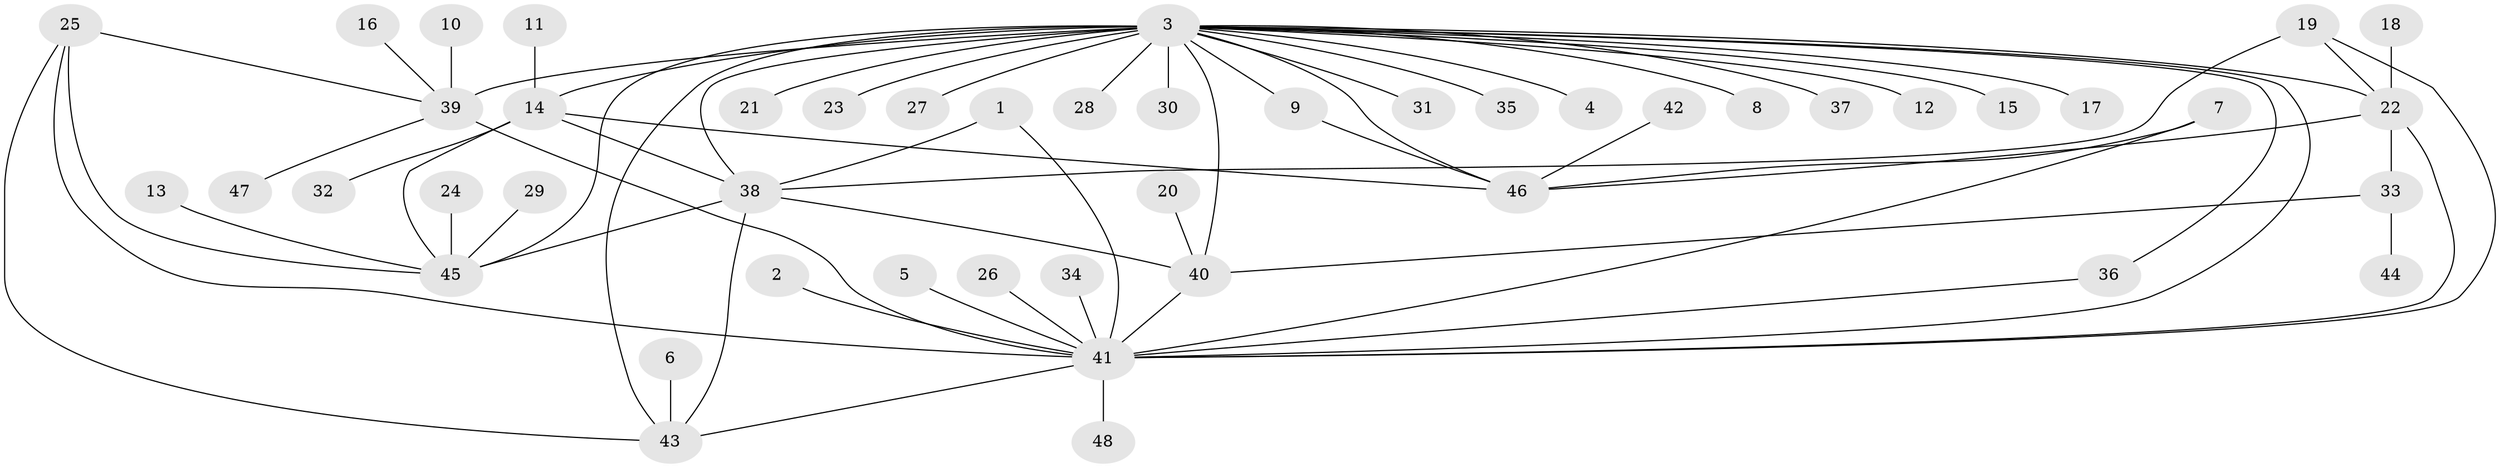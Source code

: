 // original degree distribution, {29: 0.010416666666666666, 5: 0.041666666666666664, 2: 0.20833333333333334, 20: 0.010416666666666666, 6: 0.041666666666666664, 8: 0.020833333333333332, 9: 0.010416666666666666, 4: 0.03125, 1: 0.5104166666666666, 3: 0.11458333333333333}
// Generated by graph-tools (version 1.1) at 2025/26/03/09/25 03:26:00]
// undirected, 48 vertices, 68 edges
graph export_dot {
graph [start="1"]
  node [color=gray90,style=filled];
  1;
  2;
  3;
  4;
  5;
  6;
  7;
  8;
  9;
  10;
  11;
  12;
  13;
  14;
  15;
  16;
  17;
  18;
  19;
  20;
  21;
  22;
  23;
  24;
  25;
  26;
  27;
  28;
  29;
  30;
  31;
  32;
  33;
  34;
  35;
  36;
  37;
  38;
  39;
  40;
  41;
  42;
  43;
  44;
  45;
  46;
  47;
  48;
  1 -- 38 [weight=1.0];
  1 -- 41 [weight=1.0];
  2 -- 41 [weight=1.0];
  3 -- 4 [weight=1.0];
  3 -- 8 [weight=1.0];
  3 -- 9 [weight=1.0];
  3 -- 12 [weight=1.0];
  3 -- 14 [weight=2.0];
  3 -- 15 [weight=1.0];
  3 -- 17 [weight=1.0];
  3 -- 21 [weight=1.0];
  3 -- 22 [weight=1.0];
  3 -- 23 [weight=1.0];
  3 -- 27 [weight=1.0];
  3 -- 28 [weight=1.0];
  3 -- 30 [weight=1.0];
  3 -- 31 [weight=1.0];
  3 -- 35 [weight=1.0];
  3 -- 36 [weight=1.0];
  3 -- 37 [weight=2.0];
  3 -- 38 [weight=2.0];
  3 -- 39 [weight=5.0];
  3 -- 40 [weight=1.0];
  3 -- 41 [weight=1.0];
  3 -- 43 [weight=1.0];
  3 -- 45 [weight=1.0];
  3 -- 46 [weight=1.0];
  5 -- 41 [weight=1.0];
  6 -- 43 [weight=1.0];
  7 -- 41 [weight=1.0];
  7 -- 46 [weight=1.0];
  9 -- 46 [weight=1.0];
  10 -- 39 [weight=1.0];
  11 -- 14 [weight=1.0];
  13 -- 45 [weight=1.0];
  14 -- 32 [weight=1.0];
  14 -- 38 [weight=1.0];
  14 -- 45 [weight=1.0];
  14 -- 46 [weight=1.0];
  16 -- 39 [weight=1.0];
  18 -- 22 [weight=2.0];
  19 -- 22 [weight=1.0];
  19 -- 38 [weight=1.0];
  19 -- 41 [weight=1.0];
  20 -- 40 [weight=1.0];
  22 -- 33 [weight=1.0];
  22 -- 41 [weight=1.0];
  22 -- 46 [weight=1.0];
  24 -- 45 [weight=1.0];
  25 -- 39 [weight=1.0];
  25 -- 41 [weight=1.0];
  25 -- 43 [weight=1.0];
  25 -- 45 [weight=1.0];
  26 -- 41 [weight=1.0];
  29 -- 45 [weight=1.0];
  33 -- 40 [weight=1.0];
  33 -- 44 [weight=1.0];
  34 -- 41 [weight=1.0];
  36 -- 41 [weight=1.0];
  38 -- 40 [weight=1.0];
  38 -- 43 [weight=1.0];
  38 -- 45 [weight=1.0];
  39 -- 41 [weight=1.0];
  39 -- 47 [weight=1.0];
  40 -- 41 [weight=1.0];
  41 -- 43 [weight=1.0];
  41 -- 48 [weight=1.0];
  42 -- 46 [weight=1.0];
}
